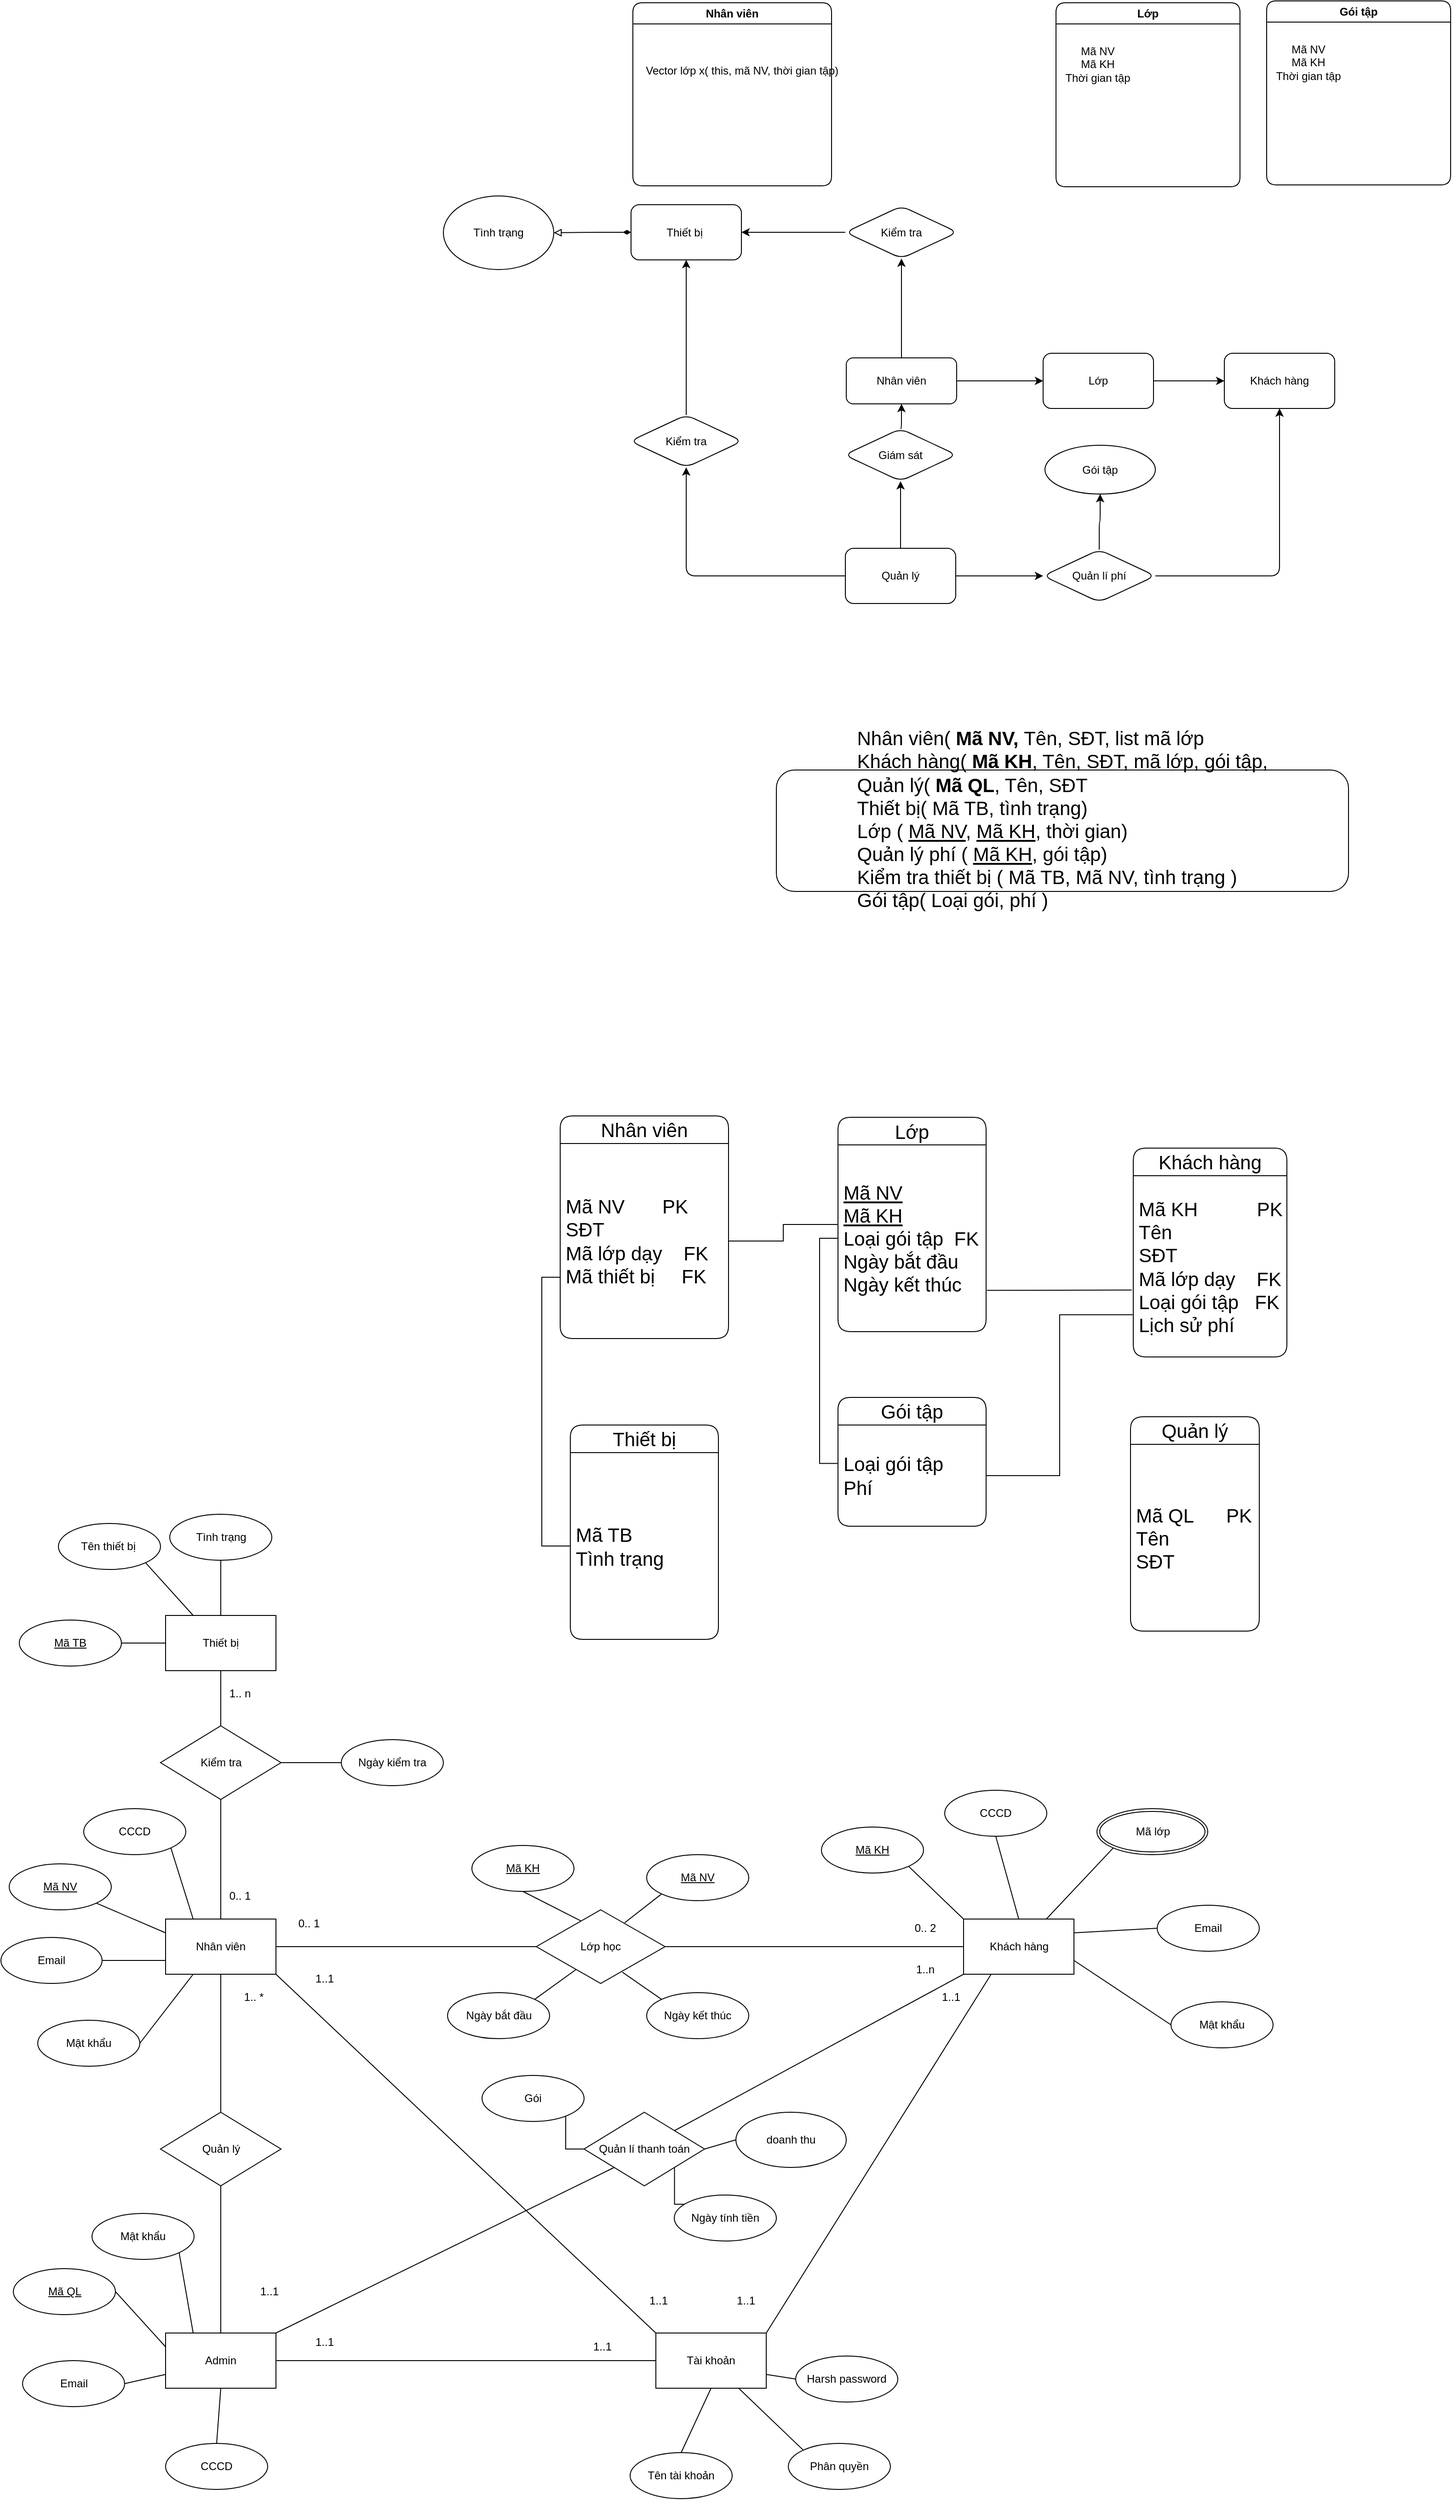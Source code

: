 <mxfile version="21.0.1" type="github">
  <diagram id="R2lEEEUBdFMjLlhIrx00" name="Page-1">
    <mxGraphModel dx="2300" dy="1173" grid="1" gridSize="10" guides="1" tooltips="1" connect="1" arrows="1" fold="1" page="0" pageScale="1" pageWidth="850" pageHeight="1100" math="0" shadow="0" extFonts="Permanent Marker^https://fonts.googleapis.com/css?family=Permanent+Marker">
      <root>
        <mxCell id="0" />
        <mxCell id="1" parent="0" />
        <mxCell id="dE8pElAWSaTq4h-z4vUC-13" style="edgeStyle=orthogonalEdgeStyle;rounded=1;orthogonalLoop=1;jettySize=auto;html=1;exitX=0.5;exitY=0;exitDx=0;exitDy=0;entryX=0.5;entryY=1;entryDx=0;entryDy=0;" parent="1" source="dE8pElAWSaTq4h-z4vUC-1" target="dE8pElAWSaTq4h-z4vUC-7" edge="1">
          <mxGeometry relative="1" as="geometry" />
        </mxCell>
        <mxCell id="dE8pElAWSaTq4h-z4vUC-26" style="edgeStyle=orthogonalEdgeStyle;rounded=1;orthogonalLoop=1;jettySize=auto;html=1;exitX=1;exitY=0.5;exitDx=0;exitDy=0;entryX=0;entryY=0.5;entryDx=0;entryDy=0;" parent="1" source="dE8pElAWSaTq4h-z4vUC-1" target="dE8pElAWSaTq4h-z4vUC-45" edge="1">
          <mxGeometry relative="1" as="geometry">
            <mxPoint x="437" y="148" as="targetPoint" />
          </mxGeometry>
        </mxCell>
        <mxCell id="dE8pElAWSaTq4h-z4vUC-1" value="Nhân viên" style="rounded=1;whiteSpace=wrap;html=1;" parent="1" vertex="1">
          <mxGeometry x="237" y="123" width="120" height="50" as="geometry" />
        </mxCell>
        <mxCell id="dE8pElAWSaTq4h-z4vUC-2" value="Khách hàng" style="rounded=1;whiteSpace=wrap;html=1;" parent="1" vertex="1">
          <mxGeometry x="648" y="118" width="120" height="60" as="geometry" />
        </mxCell>
        <mxCell id="dE8pElAWSaTq4h-z4vUC-18" style="edgeStyle=orthogonalEdgeStyle;rounded=1;orthogonalLoop=1;jettySize=auto;html=1;exitX=0;exitY=0.5;exitDx=0;exitDy=0;entryX=0.5;entryY=1;entryDx=0;entryDy=0;" parent="1" source="dE8pElAWSaTq4h-z4vUC-3" target="dE8pElAWSaTq4h-z4vUC-17" edge="1">
          <mxGeometry relative="1" as="geometry" />
        </mxCell>
        <mxCell id="dE8pElAWSaTq4h-z4vUC-21" style="edgeStyle=orthogonalEdgeStyle;rounded=1;orthogonalLoop=1;jettySize=auto;html=1;exitX=0.5;exitY=0;exitDx=0;exitDy=0;entryX=0.5;entryY=1;entryDx=0;entryDy=0;" parent="1" source="dE8pElAWSaTq4h-z4vUC-3" target="dE8pElAWSaTq4h-z4vUC-20" edge="1">
          <mxGeometry relative="1" as="geometry" />
        </mxCell>
        <mxCell id="dE8pElAWSaTq4h-z4vUC-31" style="edgeStyle=orthogonalEdgeStyle;rounded=1;orthogonalLoop=1;jettySize=auto;html=1;exitX=1;exitY=0.5;exitDx=0;exitDy=0;entryX=0;entryY=0.5;entryDx=0;entryDy=0;" parent="1" source="dE8pElAWSaTq4h-z4vUC-3" target="dE8pElAWSaTq4h-z4vUC-30" edge="1">
          <mxGeometry relative="1" as="geometry" />
        </mxCell>
        <mxCell id="dE8pElAWSaTq4h-z4vUC-3" value="Quản lý" style="rounded=1;whiteSpace=wrap;html=1;" parent="1" vertex="1">
          <mxGeometry x="236" y="330" width="120" height="60" as="geometry" />
        </mxCell>
        <mxCell id="Ig6kXCbABRUn3pfWQGyZ-5" style="edgeStyle=orthogonalEdgeStyle;rounded=1;orthogonalLoop=1;jettySize=auto;html=1;exitX=0;exitY=0.5;exitDx=0;exitDy=0;entryX=1;entryY=0.5;entryDx=0;entryDy=0;startArrow=diamondThin;startFill=1;endArrow=block;endFill=0;sourcePerimeterSpacing=13;" parent="1" source="dE8pElAWSaTq4h-z4vUC-4" target="Ig6kXCbABRUn3pfWQGyZ-4" edge="1">
          <mxGeometry relative="1" as="geometry" />
        </mxCell>
        <mxCell id="dE8pElAWSaTq4h-z4vUC-4" value="Thiết bị&amp;nbsp;" style="rounded=1;whiteSpace=wrap;html=1;" parent="1" vertex="1">
          <mxGeometry x="3" y="-43.5" width="120" height="60" as="geometry" />
        </mxCell>
        <mxCell id="dE8pElAWSaTq4h-z4vUC-16" style="edgeStyle=orthogonalEdgeStyle;rounded=1;orthogonalLoop=1;jettySize=auto;html=1;exitX=0;exitY=0.5;exitDx=0;exitDy=0;entryX=1;entryY=0.5;entryDx=0;entryDy=0;" parent="1" source="dE8pElAWSaTq4h-z4vUC-7" target="dE8pElAWSaTq4h-z4vUC-4" edge="1">
          <mxGeometry relative="1" as="geometry" />
        </mxCell>
        <mxCell id="dE8pElAWSaTq4h-z4vUC-7" value="Kiểm tra" style="rhombus;whiteSpace=wrap;html=1;rounded=1;" parent="1" vertex="1">
          <mxGeometry x="236" y="-42" width="122" height="57" as="geometry" />
        </mxCell>
        <mxCell id="dE8pElAWSaTq4h-z4vUC-19" style="edgeStyle=orthogonalEdgeStyle;rounded=1;orthogonalLoop=1;jettySize=auto;html=1;exitX=0.5;exitY=0;exitDx=0;exitDy=0;entryX=0.5;entryY=1;entryDx=0;entryDy=0;" parent="1" source="dE8pElAWSaTq4h-z4vUC-17" target="dE8pElAWSaTq4h-z4vUC-4" edge="1">
          <mxGeometry relative="1" as="geometry" />
        </mxCell>
        <mxCell id="dE8pElAWSaTq4h-z4vUC-17" value="Kiểm tra" style="rhombus;whiteSpace=wrap;html=1;rounded=1;" parent="1" vertex="1">
          <mxGeometry x="2" y="185" width="122" height="57" as="geometry" />
        </mxCell>
        <mxCell id="dE8pElAWSaTq4h-z4vUC-22" style="edgeStyle=orthogonalEdgeStyle;rounded=1;orthogonalLoop=1;jettySize=auto;html=1;exitX=0.5;exitY=0;exitDx=0;exitDy=0;entryX=0.5;entryY=1;entryDx=0;entryDy=0;" parent="1" source="dE8pElAWSaTq4h-z4vUC-20" target="dE8pElAWSaTq4h-z4vUC-1" edge="1">
          <mxGeometry relative="1" as="geometry" />
        </mxCell>
        <mxCell id="dE8pElAWSaTq4h-z4vUC-20" value="Giám sát" style="rhombus;whiteSpace=wrap;html=1;rounded=1;" parent="1" vertex="1">
          <mxGeometry x="235" y="200" width="122" height="57" as="geometry" />
        </mxCell>
        <mxCell id="dE8pElAWSaTq4h-z4vUC-32" style="edgeStyle=orthogonalEdgeStyle;rounded=1;orthogonalLoop=1;jettySize=auto;html=1;exitX=1;exitY=0.5;exitDx=0;exitDy=0;entryX=0.5;entryY=1;entryDx=0;entryDy=0;" parent="1" source="dE8pElAWSaTq4h-z4vUC-30" target="dE8pElAWSaTq4h-z4vUC-2" edge="1">
          <mxGeometry relative="1" as="geometry" />
        </mxCell>
        <mxCell id="dE8pElAWSaTq4h-z4vUC-35" style="edgeStyle=orthogonalEdgeStyle;rounded=1;orthogonalLoop=1;jettySize=auto;html=1;exitX=0.5;exitY=0;exitDx=0;exitDy=0;entryX=0.5;entryY=1;entryDx=0;entryDy=0;" parent="1" source="dE8pElAWSaTq4h-z4vUC-30" target="dE8pElAWSaTq4h-z4vUC-34" edge="1">
          <mxGeometry relative="1" as="geometry" />
        </mxCell>
        <mxCell id="dE8pElAWSaTq4h-z4vUC-30" value="Quản lí phí" style="rhombus;whiteSpace=wrap;html=1;rounded=1;" parent="1" vertex="1">
          <mxGeometry x="451" y="331.5" width="122" height="57" as="geometry" />
        </mxCell>
        <mxCell id="dE8pElAWSaTq4h-z4vUC-34" value="Gói tập" style="ellipse;whiteSpace=wrap;html=1;rounded=1;" parent="1" vertex="1">
          <mxGeometry x="453" y="218" width="120" height="53" as="geometry" />
        </mxCell>
        <mxCell id="dE8pElAWSaTq4h-z4vUC-37" value="Lớp" style="swimlane;whiteSpace=wrap;html=1;rounded=1;" parent="1" vertex="1">
          <mxGeometry x="465" y="-263" width="200" height="200" as="geometry" />
        </mxCell>
        <mxCell id="dE8pElAWSaTq4h-z4vUC-38" value="Mã NV&lt;br&gt;Mã KH&lt;br&gt;Thời gian tập" style="text;html=1;align=center;verticalAlign=middle;resizable=0;points=[];autosize=1;strokeColor=none;fillColor=none;rounded=1;" parent="dE8pElAWSaTq4h-z4vUC-37" vertex="1">
          <mxGeometry y="39" width="89" height="55" as="geometry" />
        </mxCell>
        <mxCell id="dE8pElAWSaTq4h-z4vUC-41" value="Nhân viên" style="swimlane;whiteSpace=wrap;html=1;startSize=23;rounded=1;" parent="1" vertex="1">
          <mxGeometry x="5" y="-263" width="216" height="199" as="geometry" />
        </mxCell>
        <mxCell id="dE8pElAWSaTq4h-z4vUC-42" value="Vector lớp x( this, mã NV, thời gian tập)&amp;nbsp;" style="text;html=1;align=center;verticalAlign=middle;resizable=0;points=[];autosize=1;strokeColor=none;fillColor=none;rounded=1;" parent="dE8pElAWSaTq4h-z4vUC-41" vertex="1">
          <mxGeometry x="4" y="61" width="231" height="26" as="geometry" />
        </mxCell>
        <mxCell id="dE8pElAWSaTq4h-z4vUC-43" value="Gói tập" style="swimlane;whiteSpace=wrap;html=1;rounded=1;" parent="1" vertex="1">
          <mxGeometry x="694" y="-265" width="200" height="200" as="geometry" />
        </mxCell>
        <mxCell id="dE8pElAWSaTq4h-z4vUC-44" value="Mã NV&lt;br&gt;Mã KH&lt;br&gt;Thời gian tập" style="text;html=1;align=center;verticalAlign=middle;resizable=0;points=[];autosize=1;strokeColor=none;fillColor=none;rounded=1;" parent="dE8pElAWSaTq4h-z4vUC-43" vertex="1">
          <mxGeometry y="39" width="89" height="55" as="geometry" />
        </mxCell>
        <mxCell id="dE8pElAWSaTq4h-z4vUC-46" style="edgeStyle=orthogonalEdgeStyle;rounded=1;orthogonalLoop=1;jettySize=auto;html=1;exitX=1;exitY=0.5;exitDx=0;exitDy=0;entryX=0;entryY=0.5;entryDx=0;entryDy=0;" parent="1" source="dE8pElAWSaTq4h-z4vUC-45" target="dE8pElAWSaTq4h-z4vUC-2" edge="1">
          <mxGeometry relative="1" as="geometry" />
        </mxCell>
        <mxCell id="dE8pElAWSaTq4h-z4vUC-45" value="Lớp" style="rounded=1;whiteSpace=wrap;html=1;" parent="1" vertex="1">
          <mxGeometry x="451" y="118" width="120" height="60" as="geometry" />
        </mxCell>
        <mxCell id="Ig6kXCbABRUn3pfWQGyZ-4" value="Tình trạng" style="ellipse;whiteSpace=wrap;html=1;rounded=1;" parent="1" vertex="1">
          <mxGeometry x="-201" y="-53" width="120" height="80" as="geometry" />
        </mxCell>
        <mxCell id="Ig6kXCbABRUn3pfWQGyZ-8" value="&lt;div style=&quot;text-align: left;&quot;&gt;&lt;span style=&quot;background-color: initial;&quot;&gt;Nhân viên(&lt;/span&gt;&lt;b style=&quot;background-color: initial;&quot;&gt;&amp;nbsp;Mã NV, &lt;/b&gt;&lt;span style=&quot;background-color: initial;&quot;&gt;Tên, SĐT, list mã lớp&amp;nbsp;&lt;/span&gt;&lt;/div&gt;&lt;div style=&quot;text-align: left;&quot;&gt;Khách hàng( &lt;b&gt;Mã KH&lt;/b&gt;, Tên, SĐT, mã lớp, gói tập,&lt;/div&gt;&lt;div style=&quot;text-align: left;&quot;&gt;Quản lý( &lt;b&gt;Mã QL&lt;/b&gt;, Tên, SĐT&lt;/div&gt;&lt;div style=&quot;text-align: left;&quot;&gt;Thiết bị( Mã TB, tình trạng)&lt;/div&gt;&lt;div style=&quot;text-align: left;&quot;&gt;Lớp ( &lt;u&gt;Mã NV&lt;/u&gt;, &lt;u&gt;Mã KH&lt;/u&gt;, thời gian)&amp;nbsp;&lt;/div&gt;&lt;div style=&quot;text-align: left;&quot;&gt;Quản lý phí ( &lt;u&gt;Mã KH&lt;/u&gt;, gói tập)&lt;/div&gt;&lt;div style=&quot;text-align: left;&quot;&gt;Kiểm tra thiết bị ( Mã TB, Mã NV, tình trạng )&lt;/div&gt;&lt;div style=&quot;text-align: left;&quot;&gt;Gói tập( Loại gói, phí )&amp;nbsp;&lt;/div&gt;&lt;div style=&quot;text-align: left;&quot;&gt;&amp;nbsp;&lt;/div&gt;" style="rounded=1;whiteSpace=wrap;html=1;fontSize=21;" parent="1" vertex="1">
          <mxGeometry x="161" y="571" width="622" height="132" as="geometry" />
        </mxCell>
        <mxCell id="Ig6kXCbABRUn3pfWQGyZ-9" value="Nhân viên" style="swimlane;fontStyle=0;childLayout=stackLayout;horizontal=1;startSize=30;horizontalStack=0;resizeParent=1;resizeParentMax=0;resizeLast=0;collapsible=1;marginBottom=0;whiteSpace=wrap;html=1;fontSize=21;rounded=1;" parent="1" vertex="1">
          <mxGeometry x="-74" y="947" width="183" height="242" as="geometry">
            <mxRectangle x="28" y="932" width="68" height="37" as="alternateBounds" />
          </mxGeometry>
        </mxCell>
        <mxCell id="Ig6kXCbABRUn3pfWQGyZ-10" value="Mã NV&lt;span style=&quot;white-space: pre;&quot;&gt; &lt;/span&gt;&amp;nbsp; &amp;nbsp; &amp;nbsp; PK&lt;br style=&quot;border-color: var(--border-color);&quot;&gt;SĐT&lt;br style=&quot;border-color: var(--border-color);&quot;&gt;Mã lớp dạy&amp;nbsp; &amp;nbsp; FK&lt;br style=&quot;border-color: var(--border-color);&quot;&gt;Mã thiết bị&amp;nbsp; &amp;nbsp; &amp;nbsp;FK" style="text;strokeColor=none;fillColor=none;align=left;verticalAlign=middle;spacingLeft=4;spacingRight=4;overflow=hidden;points=[[0,0.5],[1,0.5]];portConstraint=eastwest;rotatable=0;whiteSpace=wrap;html=1;fontSize=21;rounded=1;" parent="Ig6kXCbABRUn3pfWQGyZ-9" vertex="1">
          <mxGeometry y="30" width="183" height="212" as="geometry" />
        </mxCell>
        <mxCell id="Ig6kXCbABRUn3pfWQGyZ-17" value="Khách hàng" style="swimlane;fontStyle=0;childLayout=stackLayout;horizontal=1;startSize=30;horizontalStack=0;resizeParent=1;resizeParentMax=0;resizeLast=0;collapsible=1;marginBottom=0;whiteSpace=wrap;html=1;fontSize=21;rounded=1;" parent="1" vertex="1">
          <mxGeometry x="549" y="982" width="167" height="227" as="geometry">
            <mxRectangle x="28" y="932" width="68" height="37" as="alternateBounds" />
          </mxGeometry>
        </mxCell>
        <mxCell id="Ig6kXCbABRUn3pfWQGyZ-18" value="Mã KH&amp;nbsp; &amp;nbsp; &amp;nbsp; &amp;nbsp; &amp;nbsp; &amp;nbsp;PK&lt;br&gt;Tên&lt;br&gt;SĐT&lt;br&gt;Mã lớp dạy&amp;nbsp; &amp;nbsp; FK&lt;br&gt;Loại gói tập&amp;nbsp; &amp;nbsp;FK&lt;br&gt;Lịch sử phí" style="text;strokeColor=none;fillColor=none;align=left;verticalAlign=middle;spacingLeft=4;spacingRight=4;overflow=hidden;points=[[0,0.5],[1,0.5]];portConstraint=eastwest;rotatable=0;whiteSpace=wrap;html=1;fontSize=21;rounded=1;" parent="Ig6kXCbABRUn3pfWQGyZ-17" vertex="1">
          <mxGeometry y="30" width="167" height="197" as="geometry" />
        </mxCell>
        <mxCell id="Ig6kXCbABRUn3pfWQGyZ-19" value="Quản lý" style="swimlane;fontStyle=0;childLayout=stackLayout;horizontal=1;startSize=30;horizontalStack=0;resizeParent=1;resizeParentMax=0;resizeLast=0;collapsible=1;marginBottom=0;whiteSpace=wrap;html=1;fontSize=21;rounded=1;" parent="1" vertex="1">
          <mxGeometry x="546" y="1274" width="140" height="233" as="geometry">
            <mxRectangle x="28" y="932" width="68" height="37" as="alternateBounds" />
          </mxGeometry>
        </mxCell>
        <mxCell id="Ig6kXCbABRUn3pfWQGyZ-20" value="Mã QL&amp;nbsp; &amp;nbsp; &amp;nbsp; PK&lt;br&gt;Tên&lt;br&gt;SĐT" style="text;strokeColor=none;fillColor=none;align=left;verticalAlign=middle;spacingLeft=4;spacingRight=4;overflow=hidden;points=[[0,0.5],[1,0.5]];portConstraint=eastwest;rotatable=0;whiteSpace=wrap;html=1;fontSize=21;rounded=1;" parent="Ig6kXCbABRUn3pfWQGyZ-19" vertex="1">
          <mxGeometry y="30" width="140" height="203" as="geometry" />
        </mxCell>
        <mxCell id="Ig6kXCbABRUn3pfWQGyZ-23" value="Thiết bị" style="swimlane;fontStyle=0;childLayout=stackLayout;horizontal=1;startSize=30;horizontalStack=0;resizeParent=1;resizeParentMax=0;resizeLast=0;collapsible=1;marginBottom=0;whiteSpace=wrap;html=1;fontSize=21;rounded=1;" parent="1" vertex="1">
          <mxGeometry x="-63" y="1283" width="161" height="233" as="geometry">
            <mxRectangle x="28" y="932" width="68" height="37" as="alternateBounds" />
          </mxGeometry>
        </mxCell>
        <mxCell id="Ig6kXCbABRUn3pfWQGyZ-24" value="Mã TB&lt;br style=&quot;border-color: var(--border-color);&quot;&gt;Tình trạng" style="text;strokeColor=none;fillColor=none;align=left;verticalAlign=middle;spacingLeft=4;spacingRight=4;overflow=hidden;points=[[0,0.5],[1,0.5]];portConstraint=eastwest;rotatable=0;whiteSpace=wrap;html=1;fontSize=21;rounded=1;" parent="Ig6kXCbABRUn3pfWQGyZ-23" vertex="1">
          <mxGeometry y="30" width="161" height="203" as="geometry" />
        </mxCell>
        <mxCell id="Ig6kXCbABRUn3pfWQGyZ-25" value="Lớp" style="swimlane;fontStyle=0;childLayout=stackLayout;horizontal=1;startSize=30;horizontalStack=0;resizeParent=1;resizeParentMax=0;resizeLast=0;collapsible=1;marginBottom=0;whiteSpace=wrap;html=1;fontSize=21;rounded=1;" parent="1" vertex="1">
          <mxGeometry x="228" y="948.5" width="161" height="233" as="geometry">
            <mxRectangle x="28" y="932" width="68" height="37" as="alternateBounds" />
          </mxGeometry>
        </mxCell>
        <mxCell id="Ig6kXCbABRUn3pfWQGyZ-26" value="&lt;u&gt;Mã NV&lt;/u&gt;&lt;br&gt;&lt;u&gt;Mã KH&lt;/u&gt;&lt;br&gt;Loại gói tập&amp;nbsp; FK&lt;br&gt;Ngày bắt đầu&amp;nbsp;&lt;br&gt;Ngày kết thúc" style="text;strokeColor=none;fillColor=none;align=left;verticalAlign=middle;spacingLeft=4;spacingRight=4;overflow=hidden;points=[[0,0.5],[1,0.5]];portConstraint=eastwest;rotatable=0;whiteSpace=wrap;html=1;fontSize=21;rounded=1;" parent="Ig6kXCbABRUn3pfWQGyZ-25" vertex="1">
          <mxGeometry y="30" width="161" height="203" as="geometry" />
        </mxCell>
        <mxCell id="Ig6kXCbABRUn3pfWQGyZ-27" value="Gói tập" style="swimlane;fontStyle=0;childLayout=stackLayout;horizontal=1;startSize=30;horizontalStack=0;resizeParent=1;resizeParentMax=0;resizeLast=0;collapsible=1;marginBottom=0;whiteSpace=wrap;html=1;fontSize=21;rounded=1;" parent="1" vertex="1">
          <mxGeometry x="228" y="1253" width="161" height="140" as="geometry">
            <mxRectangle x="28" y="932" width="68" height="37" as="alternateBounds" />
          </mxGeometry>
        </mxCell>
        <mxCell id="Ig6kXCbABRUn3pfWQGyZ-28" value="Loại gói tập&lt;br&gt;Phí" style="text;strokeColor=none;fillColor=none;align=left;verticalAlign=middle;spacingLeft=4;spacingRight=4;overflow=hidden;points=[[0,0.5],[1,0.5]];portConstraint=eastwest;rotatable=0;whiteSpace=wrap;html=1;fontSize=21;rounded=1;" parent="Ig6kXCbABRUn3pfWQGyZ-27" vertex="1">
          <mxGeometry y="30" width="161" height="110" as="geometry" />
        </mxCell>
        <mxCell id="Ig6kXCbABRUn3pfWQGyZ-29" style="edgeStyle=orthogonalEdgeStyle;rounded=0;orthogonalLoop=1;jettySize=auto;html=1;exitX=0.002;exitY=0.686;exitDx=0;exitDy=0;entryX=0;entryY=0.5;entryDx=0;entryDy=0;fontSize=21;startArrow=none;startFill=0;endArrow=none;endFill=0;sourcePerimeterSpacing=13;jumpStyle=arc;exitPerimeter=0;" parent="1" source="Ig6kXCbABRUn3pfWQGyZ-10" target="Ig6kXCbABRUn3pfWQGyZ-24" edge="1">
          <mxGeometry relative="1" as="geometry" />
        </mxCell>
        <mxCell id="Ig6kXCbABRUn3pfWQGyZ-30" style="edgeStyle=orthogonalEdgeStyle;rounded=0;orthogonalLoop=1;jettySize=auto;html=1;exitX=1;exitY=0.5;exitDx=0;exitDy=0;entryX=0;entryY=0.5;entryDx=0;entryDy=0;fontSize=21;startArrow=none;startFill=0;endArrow=none;endFill=0;sourcePerimeterSpacing=13;jumpStyle=arc;" parent="1" source="Ig6kXCbABRUn3pfWQGyZ-10" target="Ig6kXCbABRUn3pfWQGyZ-25" edge="1">
          <mxGeometry relative="1" as="geometry" />
        </mxCell>
        <mxCell id="Ig6kXCbABRUn3pfWQGyZ-33" style="edgeStyle=orthogonalEdgeStyle;rounded=0;jumpStyle=arc;orthogonalLoop=1;jettySize=auto;html=1;exitX=-0.01;exitY=0.631;exitDx=0;exitDy=0;entryX=1.006;entryY=0.779;entryDx=0;entryDy=0;entryPerimeter=0;fontSize=21;startArrow=none;startFill=0;endArrow=none;endFill=0;sourcePerimeterSpacing=13;exitPerimeter=0;" parent="1" source="Ig6kXCbABRUn3pfWQGyZ-18" target="Ig6kXCbABRUn3pfWQGyZ-26" edge="1">
          <mxGeometry relative="1" as="geometry" />
        </mxCell>
        <mxCell id="Ig6kXCbABRUn3pfWQGyZ-34" style="edgeStyle=orthogonalEdgeStyle;rounded=0;jumpStyle=arc;orthogonalLoop=1;jettySize=auto;html=1;exitX=1;exitY=0.5;exitDx=0;exitDy=0;entryX=-0.004;entryY=0.767;entryDx=0;entryDy=0;entryPerimeter=0;fontSize=21;startArrow=none;startFill=0;endArrow=none;endFill=0;sourcePerimeterSpacing=13;" parent="1" source="Ig6kXCbABRUn3pfWQGyZ-28" target="Ig6kXCbABRUn3pfWQGyZ-18" edge="1">
          <mxGeometry relative="1" as="geometry" />
        </mxCell>
        <mxCell id="Ig6kXCbABRUn3pfWQGyZ-36" style="edgeStyle=orthogonalEdgeStyle;rounded=0;jumpStyle=arc;orthogonalLoop=1;jettySize=auto;html=1;exitX=0;exitY=0.5;exitDx=0;exitDy=0;entryX=0;entryY=0.379;entryDx=0;entryDy=0;entryPerimeter=0;fontSize=21;startArrow=none;startFill=0;endArrow=none;endFill=0;sourcePerimeterSpacing=13;" parent="1" source="Ig6kXCbABRUn3pfWQGyZ-26" target="Ig6kXCbABRUn3pfWQGyZ-28" edge="1">
          <mxGeometry relative="1" as="geometry" />
        </mxCell>
        <mxCell id="-xCHod2v18HhBREbjXBh-65" style="rounded=0;orthogonalLoop=1;jettySize=auto;html=1;exitX=0.5;exitY=0;exitDx=0;exitDy=0;entryX=0.5;entryY=1;entryDx=0;entryDy=0;startArrow=none;startFill=0;endArrow=none;endFill=0;" parent="1" source="-xCHod2v18HhBREbjXBh-3" target="-xCHod2v18HhBREbjXBh-64" edge="1">
          <mxGeometry relative="1" as="geometry" />
        </mxCell>
        <mxCell id="-xCHod2v18HhBREbjXBh-69" style="rounded=0;orthogonalLoop=1;jettySize=auto;html=1;exitX=1;exitY=0;exitDx=0;exitDy=0;entryX=0;entryY=1;entryDx=0;entryDy=0;startArrow=none;startFill=0;endArrow=none;endFill=0;" parent="1" source="-xCHod2v18HhBREbjXBh-3" target="-xCHod2v18HhBREbjXBh-68" edge="1">
          <mxGeometry relative="1" as="geometry" />
        </mxCell>
        <mxCell id="-xCHod2v18HhBREbjXBh-73" style="rounded=0;orthogonalLoop=1;jettySize=auto;html=1;exitX=1;exitY=0.5;exitDx=0;exitDy=0;entryX=0;entryY=0.5;entryDx=0;entryDy=0;startArrow=none;startFill=0;endArrow=none;endFill=0;" parent="1" source="-xCHod2v18HhBREbjXBh-3" target="-xCHod2v18HhBREbjXBh-4" edge="1">
          <mxGeometry relative="1" as="geometry" />
        </mxCell>
        <mxCell id="-xCHod2v18HhBREbjXBh-3" value="Admin" style="rounded=0;whiteSpace=wrap;html=1;" parent="1" vertex="1">
          <mxGeometry x="-503" y="2270" width="120" height="60" as="geometry" />
        </mxCell>
        <mxCell id="-xCHod2v18HhBREbjXBh-4" value="Tài khoản" style="rounded=0;whiteSpace=wrap;html=1;" parent="1" vertex="1">
          <mxGeometry x="30" y="2270" width="120" height="60" as="geometry" />
        </mxCell>
        <mxCell id="-xCHod2v18HhBREbjXBh-84" style="rounded=0;orthogonalLoop=1;jettySize=auto;html=1;exitX=0.5;exitY=0;exitDx=0;exitDy=0;entryX=0.5;entryY=1;entryDx=0;entryDy=0;startArrow=none;startFill=0;endArrow=none;endFill=0;" parent="1" source="-xCHod2v18HhBREbjXBh-6" target="-xCHod2v18HhBREbjXBh-3" edge="1">
          <mxGeometry relative="1" as="geometry" />
        </mxCell>
        <mxCell id="-xCHod2v18HhBREbjXBh-6" value="CCCD" style="ellipse;whiteSpace=wrap;html=1;" parent="1" vertex="1">
          <mxGeometry x="-503" y="2390" width="111" height="50" as="geometry" />
        </mxCell>
        <mxCell id="-xCHod2v18HhBREbjXBh-82" style="rounded=0;orthogonalLoop=1;jettySize=auto;html=1;exitX=1;exitY=0.5;exitDx=0;exitDy=0;entryX=0;entryY=0.25;entryDx=0;entryDy=0;startArrow=none;startFill=0;endArrow=none;endFill=0;" parent="1" source="-xCHod2v18HhBREbjXBh-7" target="-xCHod2v18HhBREbjXBh-3" edge="1">
          <mxGeometry relative="1" as="geometry" />
        </mxCell>
        <mxCell id="-xCHod2v18HhBREbjXBh-7" value="&lt;u&gt;Mã QL&lt;/u&gt;" style="ellipse;whiteSpace=wrap;html=1;" parent="1" vertex="1">
          <mxGeometry x="-668.5" y="2200" width="111" height="50" as="geometry" />
        </mxCell>
        <mxCell id="-xCHod2v18HhBREbjXBh-83" style="rounded=0;orthogonalLoop=1;jettySize=auto;html=1;exitX=1;exitY=0.5;exitDx=0;exitDy=0;entryX=0;entryY=0.75;entryDx=0;entryDy=0;startArrow=none;startFill=0;endArrow=none;endFill=0;" parent="1" source="-xCHod2v18HhBREbjXBh-8" target="-xCHod2v18HhBREbjXBh-3" edge="1">
          <mxGeometry relative="1" as="geometry" />
        </mxCell>
        <mxCell id="-xCHod2v18HhBREbjXBh-8" value="Email" style="ellipse;whiteSpace=wrap;html=1;" parent="1" vertex="1">
          <mxGeometry x="-658.5" y="2300" width="111" height="50" as="geometry" />
        </mxCell>
        <mxCell id="-xCHod2v18HhBREbjXBh-81" style="rounded=0;orthogonalLoop=1;jettySize=auto;html=1;exitX=1;exitY=1;exitDx=0;exitDy=0;entryX=0.25;entryY=0;entryDx=0;entryDy=0;startArrow=none;startFill=0;endArrow=none;endFill=0;" parent="1" source="-xCHod2v18HhBREbjXBh-9" target="-xCHod2v18HhBREbjXBh-3" edge="1">
          <mxGeometry relative="1" as="geometry" />
        </mxCell>
        <mxCell id="-xCHod2v18HhBREbjXBh-9" value="Mật khẩu" style="ellipse;whiteSpace=wrap;html=1;" parent="1" vertex="1">
          <mxGeometry x="-583" y="2140" width="111" height="50" as="geometry" />
        </mxCell>
        <mxCell id="-xCHod2v18HhBREbjXBh-32" style="rounded=0;orthogonalLoop=1;jettySize=auto;html=1;exitX=0.5;exitY=1;exitDx=0;exitDy=0;entryX=0.5;entryY=0;entryDx=0;entryDy=0;startArrow=none;startFill=0;endArrow=none;endFill=0;" parent="1" source="-xCHod2v18HhBREbjXBh-10" target="-xCHod2v18HhBREbjXBh-31" edge="1">
          <mxGeometry relative="1" as="geometry" />
        </mxCell>
        <mxCell id="-xCHod2v18HhBREbjXBh-71" style="rounded=0;orthogonalLoop=1;jettySize=auto;html=1;exitX=1;exitY=1;exitDx=0;exitDy=0;entryX=0;entryY=0;entryDx=0;entryDy=0;startArrow=none;startFill=0;endArrow=none;endFill=0;" parent="1" source="-xCHod2v18HhBREbjXBh-10" target="-xCHod2v18HhBREbjXBh-4" edge="1">
          <mxGeometry relative="1" as="geometry" />
        </mxCell>
        <mxCell id="-xCHod2v18HhBREbjXBh-10" value="Nhân viên" style="rounded=0;whiteSpace=wrap;html=1;" parent="1" vertex="1">
          <mxGeometry x="-503" y="1820" width="120" height="60" as="geometry" />
        </mxCell>
        <mxCell id="-xCHod2v18HhBREbjXBh-77" style="rounded=0;orthogonalLoop=1;jettySize=auto;html=1;exitX=1;exitY=1;exitDx=0;exitDy=0;entryX=0.25;entryY=0;entryDx=0;entryDy=0;startArrow=none;startFill=0;endArrow=none;endFill=0;" parent="1" source="-xCHod2v18HhBREbjXBh-11" target="-xCHod2v18HhBREbjXBh-10" edge="1">
          <mxGeometry relative="1" as="geometry" />
        </mxCell>
        <mxCell id="-xCHod2v18HhBREbjXBh-11" value="CCCD" style="ellipse;whiteSpace=wrap;html=1;" parent="1" vertex="1">
          <mxGeometry x="-592" y="1700" width="111" height="50" as="geometry" />
        </mxCell>
        <mxCell id="-xCHod2v18HhBREbjXBh-78" style="rounded=0;orthogonalLoop=1;jettySize=auto;html=1;exitX=1;exitY=1;exitDx=0;exitDy=0;entryX=0;entryY=0.25;entryDx=0;entryDy=0;startArrow=none;startFill=0;endArrow=none;endFill=0;" parent="1" source="-xCHod2v18HhBREbjXBh-12" target="-xCHod2v18HhBREbjXBh-10" edge="1">
          <mxGeometry relative="1" as="geometry" />
        </mxCell>
        <mxCell id="-xCHod2v18HhBREbjXBh-12" value="&lt;u&gt;Mã NV&lt;/u&gt;" style="ellipse;whiteSpace=wrap;html=1;" parent="1" vertex="1">
          <mxGeometry x="-673" y="1760" width="111" height="50" as="geometry" />
        </mxCell>
        <mxCell id="-xCHod2v18HhBREbjXBh-79" style="rounded=0;orthogonalLoop=1;jettySize=auto;html=1;exitX=1;exitY=0.5;exitDx=0;exitDy=0;entryX=0;entryY=0.75;entryDx=0;entryDy=0;startArrow=none;startFill=0;endArrow=none;endFill=0;" parent="1" source="-xCHod2v18HhBREbjXBh-13" target="-xCHod2v18HhBREbjXBh-10" edge="1">
          <mxGeometry relative="1" as="geometry" />
        </mxCell>
        <mxCell id="-xCHod2v18HhBREbjXBh-13" value="Email" style="ellipse;whiteSpace=wrap;html=1;" parent="1" vertex="1">
          <mxGeometry x="-682" y="1840" width="110" height="50" as="geometry" />
        </mxCell>
        <mxCell id="-xCHod2v18HhBREbjXBh-80" style="rounded=0;orthogonalLoop=1;jettySize=auto;html=1;exitX=1;exitY=0.5;exitDx=0;exitDy=0;entryX=0.25;entryY=1;entryDx=0;entryDy=0;startArrow=none;startFill=0;endArrow=none;endFill=0;" parent="1" source="-xCHod2v18HhBREbjXBh-14" target="-xCHod2v18HhBREbjXBh-10" edge="1">
          <mxGeometry relative="1" as="geometry" />
        </mxCell>
        <mxCell id="-xCHod2v18HhBREbjXBh-14" value="Mật khẩu" style="ellipse;whiteSpace=wrap;html=1;" parent="1" vertex="1">
          <mxGeometry x="-642" y="1930" width="111" height="50" as="geometry" />
        </mxCell>
        <mxCell id="-xCHod2v18HhBREbjXBh-72" style="rounded=0;orthogonalLoop=1;jettySize=auto;html=1;exitX=0.25;exitY=1;exitDx=0;exitDy=0;entryX=1;entryY=0;entryDx=0;entryDy=0;startArrow=none;startFill=0;endArrow=none;endFill=0;" parent="1" source="-xCHod2v18HhBREbjXBh-15" target="-xCHod2v18HhBREbjXBh-4" edge="1">
          <mxGeometry relative="1" as="geometry" />
        </mxCell>
        <mxCell id="-xCHod2v18HhBREbjXBh-94" style="rounded=0;orthogonalLoop=1;jettySize=auto;html=1;exitX=0.75;exitY=0;exitDx=0;exitDy=0;entryX=0;entryY=1;entryDx=0;entryDy=0;endArrow=none;endFill=0;" parent="1" source="-xCHod2v18HhBREbjXBh-15" target="-xCHod2v18HhBREbjXBh-35" edge="1">
          <mxGeometry relative="1" as="geometry" />
        </mxCell>
        <mxCell id="-xCHod2v18HhBREbjXBh-96" style="rounded=0;orthogonalLoop=1;jettySize=auto;html=1;exitX=0;exitY=0;exitDx=0;exitDy=0;entryX=1;entryY=1;entryDx=0;entryDy=0;endArrow=none;endFill=0;" parent="1" source="-xCHod2v18HhBREbjXBh-15" target="-xCHod2v18HhBREbjXBh-17" edge="1">
          <mxGeometry relative="1" as="geometry" />
        </mxCell>
        <mxCell id="-xCHod2v18HhBREbjXBh-15" value="Khách hàng" style="rounded=0;whiteSpace=wrap;html=1;" parent="1" vertex="1">
          <mxGeometry x="364.5" y="1820" width="120" height="60" as="geometry" />
        </mxCell>
        <mxCell id="-xCHod2v18HhBREbjXBh-95" style="rounded=0;orthogonalLoop=1;jettySize=auto;html=1;exitX=0.5;exitY=1;exitDx=0;exitDy=0;entryX=0.5;entryY=0;entryDx=0;entryDy=0;endArrow=none;endFill=0;" parent="1" source="-xCHod2v18HhBREbjXBh-16" target="-xCHod2v18HhBREbjXBh-15" edge="1">
          <mxGeometry relative="1" as="geometry" />
        </mxCell>
        <mxCell id="-xCHod2v18HhBREbjXBh-16" value="CCCD" style="ellipse;whiteSpace=wrap;html=1;" parent="1" vertex="1">
          <mxGeometry x="344" y="1680" width="111" height="50" as="geometry" />
        </mxCell>
        <mxCell id="-xCHod2v18HhBREbjXBh-17" value="&lt;u&gt;Mã KH&lt;/u&gt;" style="ellipse;whiteSpace=wrap;html=1;" parent="1" vertex="1">
          <mxGeometry x="210" y="1720" width="111" height="50" as="geometry" />
        </mxCell>
        <mxCell id="-xCHod2v18HhBREbjXBh-91" style="rounded=0;orthogonalLoop=1;jettySize=auto;html=1;exitX=0;exitY=0.5;exitDx=0;exitDy=0;entryX=1;entryY=0.25;entryDx=0;entryDy=0;startArrow=none;startFill=0;endArrow=none;endFill=0;" parent="1" source="-xCHod2v18HhBREbjXBh-18" target="-xCHod2v18HhBREbjXBh-15" edge="1">
          <mxGeometry relative="1" as="geometry" />
        </mxCell>
        <mxCell id="-xCHod2v18HhBREbjXBh-18" value="Email" style="ellipse;whiteSpace=wrap;html=1;" parent="1" vertex="1">
          <mxGeometry x="575" y="1805" width="111" height="50" as="geometry" />
        </mxCell>
        <mxCell id="-xCHod2v18HhBREbjXBh-90" style="rounded=0;orthogonalLoop=1;jettySize=auto;html=1;exitX=0;exitY=0.5;exitDx=0;exitDy=0;entryX=1;entryY=0.75;entryDx=0;entryDy=0;startArrow=none;startFill=0;endArrow=none;endFill=0;" parent="1" source="-xCHod2v18HhBREbjXBh-19" target="-xCHod2v18HhBREbjXBh-15" edge="1">
          <mxGeometry relative="1" as="geometry" />
        </mxCell>
        <mxCell id="-xCHod2v18HhBREbjXBh-19" value="Mật khẩu" style="ellipse;whiteSpace=wrap;html=1;" parent="1" vertex="1">
          <mxGeometry x="590" y="1910" width="111" height="50" as="geometry" />
        </mxCell>
        <mxCell id="-xCHod2v18HhBREbjXBh-21" value="Thiết bị" style="rounded=0;whiteSpace=wrap;html=1;" parent="1" vertex="1">
          <mxGeometry x="-503" y="1490" width="120" height="60" as="geometry" />
        </mxCell>
        <mxCell id="-xCHod2v18HhBREbjXBh-33" style="rounded=0;orthogonalLoop=1;jettySize=auto;html=1;exitX=0.5;exitY=1;exitDx=0;exitDy=0;entryX=0.5;entryY=1;entryDx=0;entryDy=0;endArrow=none;endFill=0;" parent="1" source="-xCHod2v18HhBREbjXBh-31" target="-xCHod2v18HhBREbjXBh-21" edge="1">
          <mxGeometry relative="1" as="geometry" />
        </mxCell>
        <mxCell id="-xCHod2v18HhBREbjXBh-37" style="rounded=0;orthogonalLoop=1;jettySize=auto;html=1;exitX=1;exitY=0.5;exitDx=0;exitDy=0;entryX=0;entryY=0.5;entryDx=0;entryDy=0;endArrow=none;endFill=0;" parent="1" source="-xCHod2v18HhBREbjXBh-31" target="-xCHod2v18HhBREbjXBh-36" edge="1">
          <mxGeometry relative="1" as="geometry" />
        </mxCell>
        <mxCell id="-xCHod2v18HhBREbjXBh-31" value="Kiểm tra" style="rhombus;whiteSpace=wrap;html=1;" parent="1" vertex="1">
          <mxGeometry x="-508.5" y="1610" width="131" height="80" as="geometry" />
        </mxCell>
        <mxCell id="-xCHod2v18HhBREbjXBh-35" value="Mã lớp" style="ellipse;shape=doubleEllipse;margin=3;whiteSpace=wrap;html=1;align=center;" parent="1" vertex="1">
          <mxGeometry x="509.5" y="1700" width="120.5" height="50" as="geometry" />
        </mxCell>
        <mxCell id="-xCHod2v18HhBREbjXBh-36" value="Ngày kiểm tra" style="ellipse;whiteSpace=wrap;html=1;" parent="1" vertex="1">
          <mxGeometry x="-312" y="1625" width="111" height="50" as="geometry" />
        </mxCell>
        <mxCell id="-xCHod2v18HhBREbjXBh-74" style="rounded=0;orthogonalLoop=1;jettySize=auto;html=1;exitX=1;exitY=0.5;exitDx=0;exitDy=0;entryX=0;entryY=0.5;entryDx=0;entryDy=0;startArrow=none;startFill=0;endArrow=none;endFill=0;" parent="1" source="-xCHod2v18HhBREbjXBh-38" target="-xCHod2v18HhBREbjXBh-21" edge="1">
          <mxGeometry relative="1" as="geometry" />
        </mxCell>
        <mxCell id="-xCHod2v18HhBREbjXBh-38" value="&lt;u&gt;Mã TB&lt;/u&gt;" style="ellipse;whiteSpace=wrap;html=1;" parent="1" vertex="1">
          <mxGeometry x="-662" y="1495" width="111" height="50" as="geometry" />
        </mxCell>
        <mxCell id="-xCHod2v18HhBREbjXBh-75" style="rounded=0;orthogonalLoop=1;jettySize=auto;html=1;exitX=1;exitY=1;exitDx=0;exitDy=0;entryX=0.25;entryY=0;entryDx=0;entryDy=0;startArrow=none;startFill=0;endArrow=none;endFill=0;" parent="1" source="-xCHod2v18HhBREbjXBh-39" target="-xCHod2v18HhBREbjXBh-21" edge="1">
          <mxGeometry relative="1" as="geometry" />
        </mxCell>
        <mxCell id="-xCHod2v18HhBREbjXBh-39" value="Tên thiết bị&amp;nbsp;" style="ellipse;whiteSpace=wrap;html=1;" parent="1" vertex="1">
          <mxGeometry x="-619.5" y="1390" width="111" height="50" as="geometry" />
        </mxCell>
        <mxCell id="-xCHod2v18HhBREbjXBh-76" style="rounded=0;orthogonalLoop=1;jettySize=auto;html=1;exitX=0.5;exitY=1;exitDx=0;exitDy=0;entryX=0.5;entryY=0;entryDx=0;entryDy=0;startArrow=none;startFill=0;endArrow=none;endFill=0;" parent="1" source="-xCHod2v18HhBREbjXBh-40" target="-xCHod2v18HhBREbjXBh-21" edge="1">
          <mxGeometry relative="1" as="geometry" />
        </mxCell>
        <mxCell id="-xCHod2v18HhBREbjXBh-40" value="Tình trạng" style="ellipse;whiteSpace=wrap;html=1;" parent="1" vertex="1">
          <mxGeometry x="-498.5" y="1380" width="111" height="50" as="geometry" />
        </mxCell>
        <mxCell id="-xCHod2v18HhBREbjXBh-98" style="rounded=0;orthogonalLoop=1;jettySize=auto;html=1;exitX=0.5;exitY=1;exitDx=0;exitDy=0;entryX=0.359;entryY=0.162;entryDx=0;entryDy=0;endArrow=none;endFill=0;entryPerimeter=0;" parent="1" source="-xCHod2v18HhBREbjXBh-51" target="OYzzeN5ULdKvlw55GdCJ-12" edge="1">
          <mxGeometry relative="1" as="geometry">
            <mxPoint x="-60" y="1820" as="targetPoint" />
          </mxGeometry>
        </mxCell>
        <mxCell id="-xCHod2v18HhBREbjXBh-51" value="&lt;u&gt;Mã KH&lt;/u&gt;" style="ellipse;whiteSpace=wrap;html=1;" parent="1" vertex="1">
          <mxGeometry x="-170" y="1740" width="111" height="50" as="geometry" />
        </mxCell>
        <mxCell id="-xCHod2v18HhBREbjXBh-52" value="" style="rounded=0;orthogonalLoop=1;jettySize=auto;html=1;exitX=1;exitY=0.5;exitDx=0;exitDy=0;entryX=0;entryY=0.5;entryDx=0;entryDy=0;endArrow=none;startArrow=none;startFill=0;endFill=0;" parent="1" source="-xCHod2v18HhBREbjXBh-10" edge="1">
          <mxGeometry relative="1" as="geometry">
            <mxPoint x="-90" y="1850" as="targetPoint" />
            <mxPoint x="-383" y="1850" as="sourcePoint" />
          </mxGeometry>
        </mxCell>
        <mxCell id="-xCHod2v18HhBREbjXBh-57" style="rounded=0;orthogonalLoop=1;jettySize=auto;html=1;exitX=1;exitY=0.5;exitDx=0;exitDy=0;entryX=0;entryY=0.5;entryDx=0;entryDy=0;startArrow=none;startFill=0;endArrow=none;endFill=0;" parent="1" target="-xCHod2v18HhBREbjXBh-15" edge="1">
          <mxGeometry relative="1" as="geometry">
            <mxPoint x="30" y="1850" as="sourcePoint" />
          </mxGeometry>
        </mxCell>
        <mxCell id="-xCHod2v18HhBREbjXBh-97" style="rounded=0;orthogonalLoop=1;jettySize=auto;html=1;exitX=0;exitY=1;exitDx=0;exitDy=0;entryX=0.686;entryY=0.177;entryDx=0;entryDy=0;endArrow=none;endFill=0;entryPerimeter=0;" parent="1" source="-xCHod2v18HhBREbjXBh-53" target="OYzzeN5ULdKvlw55GdCJ-12" edge="1">
          <mxGeometry relative="1" as="geometry">
            <mxPoint y="1820" as="targetPoint" />
          </mxGeometry>
        </mxCell>
        <mxCell id="-xCHod2v18HhBREbjXBh-53" value="&lt;u&gt;Mã NV&lt;/u&gt;" style="ellipse;whiteSpace=wrap;html=1;" parent="1" vertex="1">
          <mxGeometry x="20" y="1750" width="111" height="50" as="geometry" />
        </mxCell>
        <mxCell id="-xCHod2v18HhBREbjXBh-99" style="rounded=0;orthogonalLoop=1;jettySize=auto;html=1;exitX=1;exitY=0;exitDx=0;exitDy=0;endArrow=none;endFill=0;" parent="1" source="-xCHod2v18HhBREbjXBh-54" edge="1">
          <mxGeometry relative="1" as="geometry">
            <mxPoint x="-50" y="1870" as="targetPoint" />
          </mxGeometry>
        </mxCell>
        <mxCell id="-xCHod2v18HhBREbjXBh-54" value="Ngày bắt đầu" style="ellipse;whiteSpace=wrap;html=1;" parent="1" vertex="1">
          <mxGeometry x="-196.5" y="1900" width="111" height="50" as="geometry" />
        </mxCell>
        <mxCell id="-xCHod2v18HhBREbjXBh-100" style="rounded=0;orthogonalLoop=1;jettySize=auto;html=1;exitX=0;exitY=0;exitDx=0;exitDy=0;entryX=0.669;entryY=0.848;entryDx=0;entryDy=0;endArrow=none;endFill=0;entryPerimeter=0;" parent="1" source="-xCHod2v18HhBREbjXBh-55" target="OYzzeN5ULdKvlw55GdCJ-12" edge="1">
          <mxGeometry relative="1" as="geometry">
            <mxPoint y="1880" as="targetPoint" />
          </mxGeometry>
        </mxCell>
        <mxCell id="-xCHod2v18HhBREbjXBh-55" value="Ngày kết thúc" style="ellipse;whiteSpace=wrap;html=1;" parent="1" vertex="1">
          <mxGeometry x="20" y="1900" width="111" height="50" as="geometry" />
        </mxCell>
        <mxCell id="-xCHod2v18HhBREbjXBh-85" style="rounded=0;orthogonalLoop=1;jettySize=auto;html=1;exitX=0.5;exitY=0;exitDx=0;exitDy=0;entryX=0.5;entryY=1;entryDx=0;entryDy=0;endArrow=none;endFill=0;" parent="1" source="-xCHod2v18HhBREbjXBh-58" target="-xCHod2v18HhBREbjXBh-4" edge="1">
          <mxGeometry relative="1" as="geometry" />
        </mxCell>
        <mxCell id="-xCHod2v18HhBREbjXBh-58" value="Tên tài khoản" style="ellipse;whiteSpace=wrap;html=1;" parent="1" vertex="1">
          <mxGeometry x="2" y="2400" width="111" height="50" as="geometry" />
        </mxCell>
        <mxCell id="-xCHod2v18HhBREbjXBh-86" style="rounded=0;orthogonalLoop=1;jettySize=auto;html=1;exitX=0;exitY=0;exitDx=0;exitDy=0;entryX=0.75;entryY=1;entryDx=0;entryDy=0;startArrow=none;startFill=0;endArrow=none;endFill=0;" parent="1" source="-xCHod2v18HhBREbjXBh-59" target="-xCHod2v18HhBREbjXBh-4" edge="1">
          <mxGeometry relative="1" as="geometry" />
        </mxCell>
        <mxCell id="-xCHod2v18HhBREbjXBh-59" value="Phân quyền" style="ellipse;whiteSpace=wrap;html=1;" parent="1" vertex="1">
          <mxGeometry x="174" y="2390" width="111" height="50" as="geometry" />
        </mxCell>
        <mxCell id="-xCHod2v18HhBREbjXBh-87" style="rounded=0;orthogonalLoop=1;jettySize=auto;html=1;exitX=0;exitY=0.5;exitDx=0;exitDy=0;entryX=1;entryY=0.75;entryDx=0;entryDy=0;startArrow=none;startFill=0;endArrow=none;endFill=0;" parent="1" source="-xCHod2v18HhBREbjXBh-60" target="-xCHod2v18HhBREbjXBh-4" edge="1">
          <mxGeometry relative="1" as="geometry" />
        </mxCell>
        <mxCell id="-xCHod2v18HhBREbjXBh-60" value="Harsh password" style="ellipse;whiteSpace=wrap;html=1;" parent="1" vertex="1">
          <mxGeometry x="182" y="2295" width="111" height="50" as="geometry" />
        </mxCell>
        <mxCell id="-xCHod2v18HhBREbjXBh-66" style="rounded=0;orthogonalLoop=1;jettySize=auto;html=1;exitX=0.5;exitY=0;exitDx=0;exitDy=0;entryX=0.5;entryY=1;entryDx=0;entryDy=0;startArrow=none;startFill=0;endArrow=none;endFill=0;" parent="1" source="-xCHod2v18HhBREbjXBh-64" target="-xCHod2v18HhBREbjXBh-10" edge="1">
          <mxGeometry relative="1" as="geometry" />
        </mxCell>
        <mxCell id="-xCHod2v18HhBREbjXBh-64" value="Quản lý" style="rhombus;whiteSpace=wrap;html=1;" parent="1" vertex="1">
          <mxGeometry x="-508.5" y="2030" width="131" height="80" as="geometry" />
        </mxCell>
        <mxCell id="-xCHod2v18HhBREbjXBh-70" style="rounded=0;orthogonalLoop=1;jettySize=auto;html=1;exitX=1;exitY=0;exitDx=0;exitDy=0;entryX=0;entryY=1;entryDx=0;entryDy=0;startArrow=none;startFill=0;endArrow=none;endFill=0;" parent="1" source="-xCHod2v18HhBREbjXBh-68" target="-xCHod2v18HhBREbjXBh-15" edge="1">
          <mxGeometry relative="1" as="geometry" />
        </mxCell>
        <mxCell id="Dwx5KsxYB4rXe8XzC-VW-2" style="edgeStyle=orthogonalEdgeStyle;rounded=0;orthogonalLoop=1;jettySize=auto;html=1;exitX=0;exitY=0.5;exitDx=0;exitDy=0;entryX=1;entryY=1;entryDx=0;entryDy=0;" parent="1" source="-xCHod2v18HhBREbjXBh-68" target="Dwx5KsxYB4rXe8XzC-VW-1" edge="1">
          <mxGeometry relative="1" as="geometry" />
        </mxCell>
        <mxCell id="Dwx5KsxYB4rXe8XzC-VW-4" style="edgeStyle=orthogonalEdgeStyle;rounded=0;orthogonalLoop=1;jettySize=auto;html=1;exitX=1;exitY=1;exitDx=0;exitDy=0;entryX=0;entryY=0;entryDx=0;entryDy=0;" parent="1" source="-xCHod2v18HhBREbjXBh-68" target="Dwx5KsxYB4rXe8XzC-VW-3" edge="1">
          <mxGeometry relative="1" as="geometry" />
        </mxCell>
        <mxCell id="-xCHod2v18HhBREbjXBh-68" value="Quản lí thanh toán" style="rhombus;whiteSpace=wrap;html=1;" parent="1" vertex="1">
          <mxGeometry x="-48" y="2030" width="131" height="80" as="geometry" />
        </mxCell>
        <mxCell id="Dwx5KsxYB4rXe8XzC-VW-1" value="Gói" style="ellipse;whiteSpace=wrap;html=1;" parent="1" vertex="1">
          <mxGeometry x="-159" y="1990" width="111" height="50" as="geometry" />
        </mxCell>
        <mxCell id="Dwx5KsxYB4rXe8XzC-VW-3" value="Ngày tính tiền" style="ellipse;whiteSpace=wrap;html=1;" parent="1" vertex="1">
          <mxGeometry x="50" y="2120" width="111" height="50" as="geometry" />
        </mxCell>
        <mxCell id="Dwx5KsxYB4rXe8XzC-VW-6" value="0.. 1" style="text;html=1;strokeColor=none;fillColor=none;align=center;verticalAlign=middle;whiteSpace=wrap;rounded=0;" parent="1" vertex="1">
          <mxGeometry x="-452" y="1780" width="60" height="30" as="geometry" />
        </mxCell>
        <mxCell id="Dwx5KsxYB4rXe8XzC-VW-7" value="1.. n" style="text;html=1;strokeColor=none;fillColor=none;align=center;verticalAlign=middle;whiteSpace=wrap;rounded=0;" parent="1" vertex="1">
          <mxGeometry x="-452" y="1560" width="60" height="30" as="geometry" />
        </mxCell>
        <mxCell id="Dwx5KsxYB4rXe8XzC-VW-9" value="0.. 1" style="text;html=1;strokeColor=none;fillColor=none;align=center;verticalAlign=middle;whiteSpace=wrap;rounded=0;" parent="1" vertex="1">
          <mxGeometry x="-377.5" y="1810" width="60" height="30" as="geometry" />
        </mxCell>
        <mxCell id="Dwx5KsxYB4rXe8XzC-VW-10" value="0.. 2" style="text;html=1;strokeColor=none;fillColor=none;align=center;verticalAlign=middle;whiteSpace=wrap;rounded=0;" parent="1" vertex="1">
          <mxGeometry x="293" y="1815" width="60" height="30" as="geometry" />
        </mxCell>
        <mxCell id="Dwx5KsxYB4rXe8XzC-VW-13" value="1.. *" style="text;html=1;strokeColor=none;fillColor=none;align=center;verticalAlign=middle;whiteSpace=wrap;rounded=0;" parent="1" vertex="1">
          <mxGeometry x="-437.5" y="1890" width="60" height="30" as="geometry" />
        </mxCell>
        <mxCell id="OYzzeN5ULdKvlw55GdCJ-1" value="1..1" style="text;html=1;strokeColor=none;fillColor=none;align=center;verticalAlign=middle;whiteSpace=wrap;rounded=0;" vertex="1" parent="1">
          <mxGeometry x="321" y="1890" width="60" height="30" as="geometry" />
        </mxCell>
        <mxCell id="OYzzeN5ULdKvlw55GdCJ-3" value="1..1" style="text;html=1;strokeColor=none;fillColor=none;align=center;verticalAlign=middle;whiteSpace=wrap;rounded=0;" vertex="1" parent="1">
          <mxGeometry x="98" y="2220" width="60" height="30" as="geometry" />
        </mxCell>
        <mxCell id="OYzzeN5ULdKvlw55GdCJ-4" value="1..1" style="text;html=1;strokeColor=none;fillColor=none;align=center;verticalAlign=middle;whiteSpace=wrap;rounded=0;" vertex="1" parent="1">
          <mxGeometry x="-58" y="2270" width="60" height="30" as="geometry" />
        </mxCell>
        <mxCell id="OYzzeN5ULdKvlw55GdCJ-5" value="1..1" style="text;html=1;strokeColor=none;fillColor=none;align=center;verticalAlign=middle;whiteSpace=wrap;rounded=0;" vertex="1" parent="1">
          <mxGeometry x="3" y="2220" width="60" height="30" as="geometry" />
        </mxCell>
        <mxCell id="OYzzeN5ULdKvlw55GdCJ-6" value="1..1" style="text;html=1;strokeColor=none;fillColor=none;align=center;verticalAlign=middle;whiteSpace=wrap;rounded=0;" vertex="1" parent="1">
          <mxGeometry x="-360" y="1870" width="60" height="30" as="geometry" />
        </mxCell>
        <mxCell id="OYzzeN5ULdKvlw55GdCJ-7" value="1..1" style="text;html=1;strokeColor=none;fillColor=none;align=center;verticalAlign=middle;whiteSpace=wrap;rounded=0;" vertex="1" parent="1">
          <mxGeometry x="-360" y="2265" width="60" height="30" as="geometry" />
        </mxCell>
        <mxCell id="OYzzeN5ULdKvlw55GdCJ-9" value="1..1" style="text;html=1;strokeColor=none;fillColor=none;align=center;verticalAlign=middle;whiteSpace=wrap;rounded=0;" vertex="1" parent="1">
          <mxGeometry x="-420" y="2210" width="60" height="30" as="geometry" />
        </mxCell>
        <mxCell id="OYzzeN5ULdKvlw55GdCJ-11" value="1..n" style="text;html=1;strokeColor=none;fillColor=none;align=center;verticalAlign=middle;whiteSpace=wrap;rounded=0;" vertex="1" parent="1">
          <mxGeometry x="293" y="1860" width="60" height="30" as="geometry" />
        </mxCell>
        <mxCell id="OYzzeN5ULdKvlw55GdCJ-12" value="Lớp học" style="rhombus;whiteSpace=wrap;html=1;" vertex="1" parent="1">
          <mxGeometry x="-100" y="1810" width="140" height="80" as="geometry" />
        </mxCell>
        <mxCell id="OYzzeN5ULdKvlw55GdCJ-13" value="doanh thu" style="ellipse;whiteSpace=wrap;html=1;" vertex="1" parent="1">
          <mxGeometry x="117" y="2030" width="120" height="60" as="geometry" />
        </mxCell>
        <mxCell id="OYzzeN5ULdKvlw55GdCJ-14" value="" style="endArrow=none;html=1;rounded=0;entryX=0;entryY=0.5;entryDx=0;entryDy=0;exitX=1;exitY=0.5;exitDx=0;exitDy=0;" edge="1" parent="1" source="-xCHod2v18HhBREbjXBh-68" target="OYzzeN5ULdKvlw55GdCJ-13">
          <mxGeometry width="50" height="50" relative="1" as="geometry">
            <mxPoint x="-20" y="2300" as="sourcePoint" />
            <mxPoint x="30" y="2250" as="targetPoint" />
          </mxGeometry>
        </mxCell>
      </root>
    </mxGraphModel>
  </diagram>
</mxfile>
